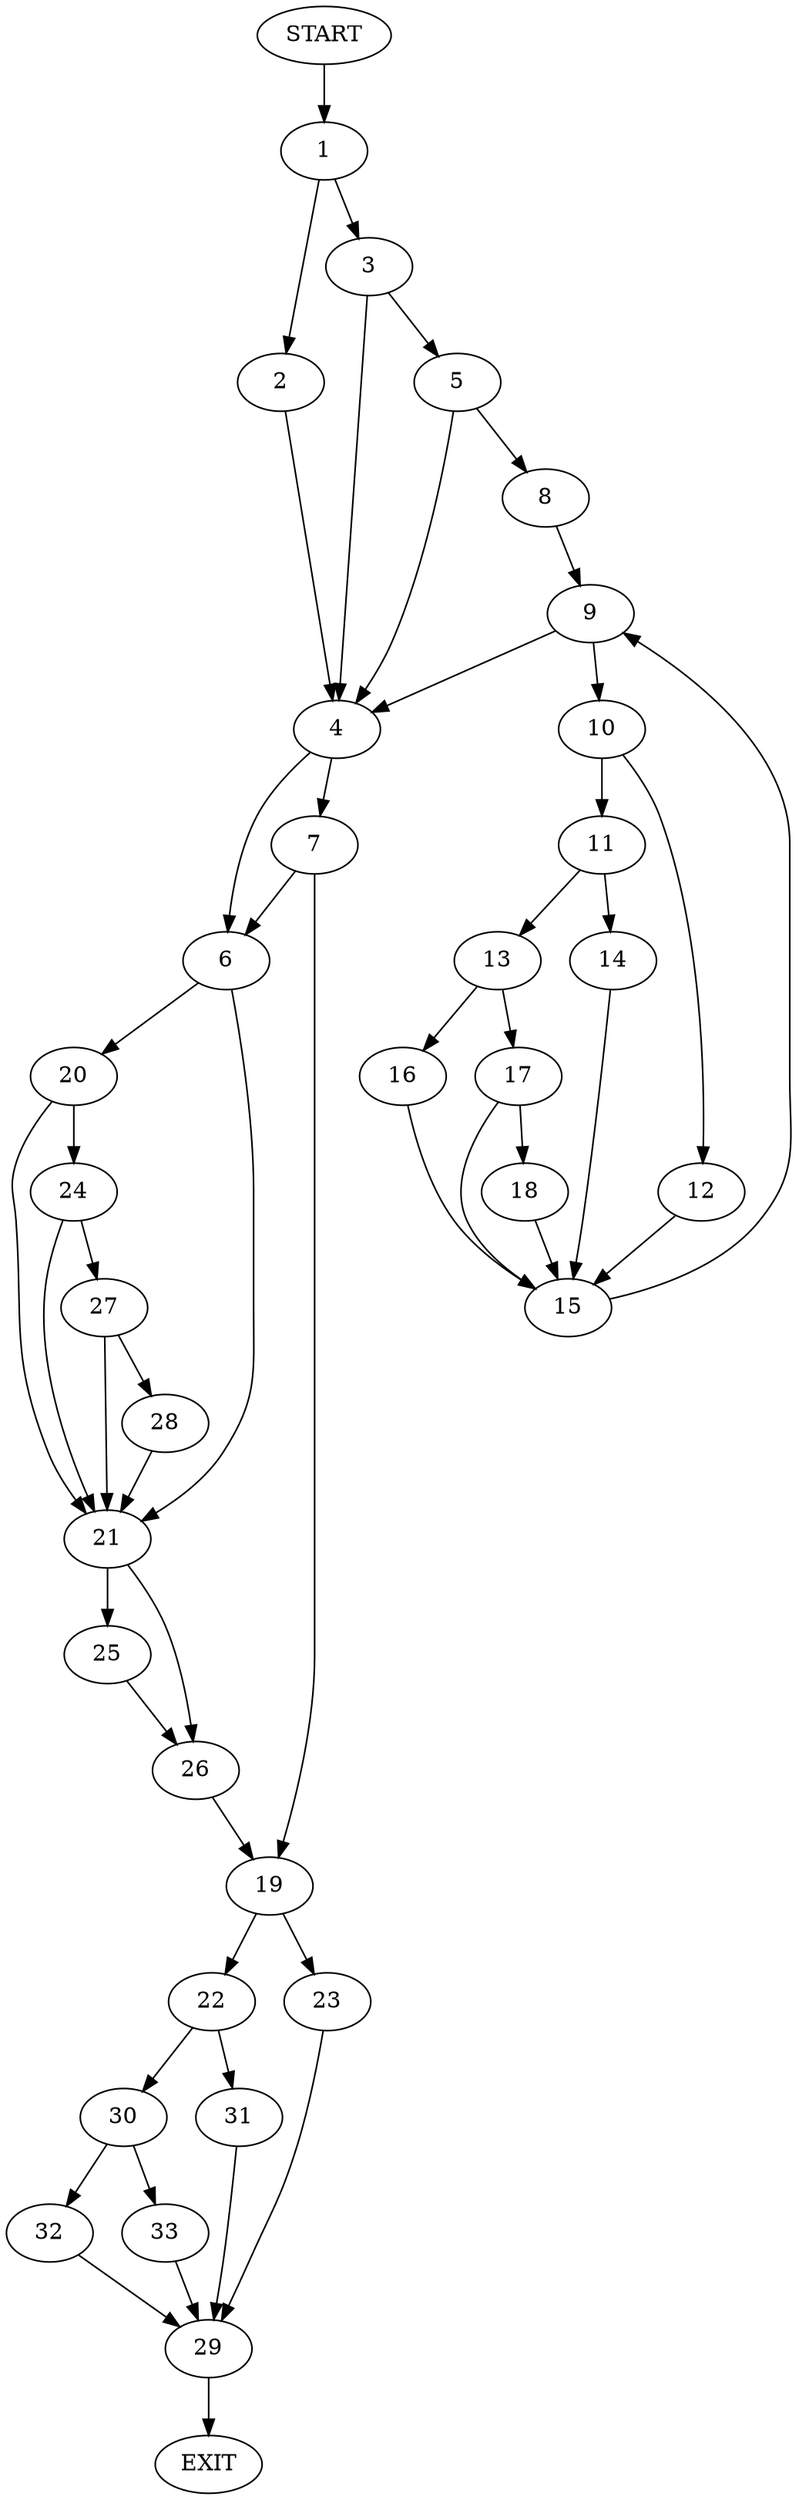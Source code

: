 digraph {
0 [label="START"]
34 [label="EXIT"]
0 -> 1
1 -> 2
1 -> 3
2 -> 4
3 -> 5
3 -> 4
4 -> 6
4 -> 7
5 -> 8
5 -> 4
8 -> 9
9 -> 10
9 -> 4
10 -> 11
10 -> 12
11 -> 13
11 -> 14
12 -> 15
15 -> 9
13 -> 16
13 -> 17
14 -> 15
16 -> 15
17 -> 18
17 -> 15
18 -> 15
7 -> 6
7 -> 19
6 -> 20
6 -> 21
19 -> 22
19 -> 23
20 -> 24
20 -> 21
21 -> 25
21 -> 26
24 -> 21
24 -> 27
27 -> 21
27 -> 28
28 -> 21
25 -> 26
26 -> 19
23 -> 29
22 -> 30
22 -> 31
29 -> 34
31 -> 29
30 -> 32
30 -> 33
33 -> 29
32 -> 29
}
